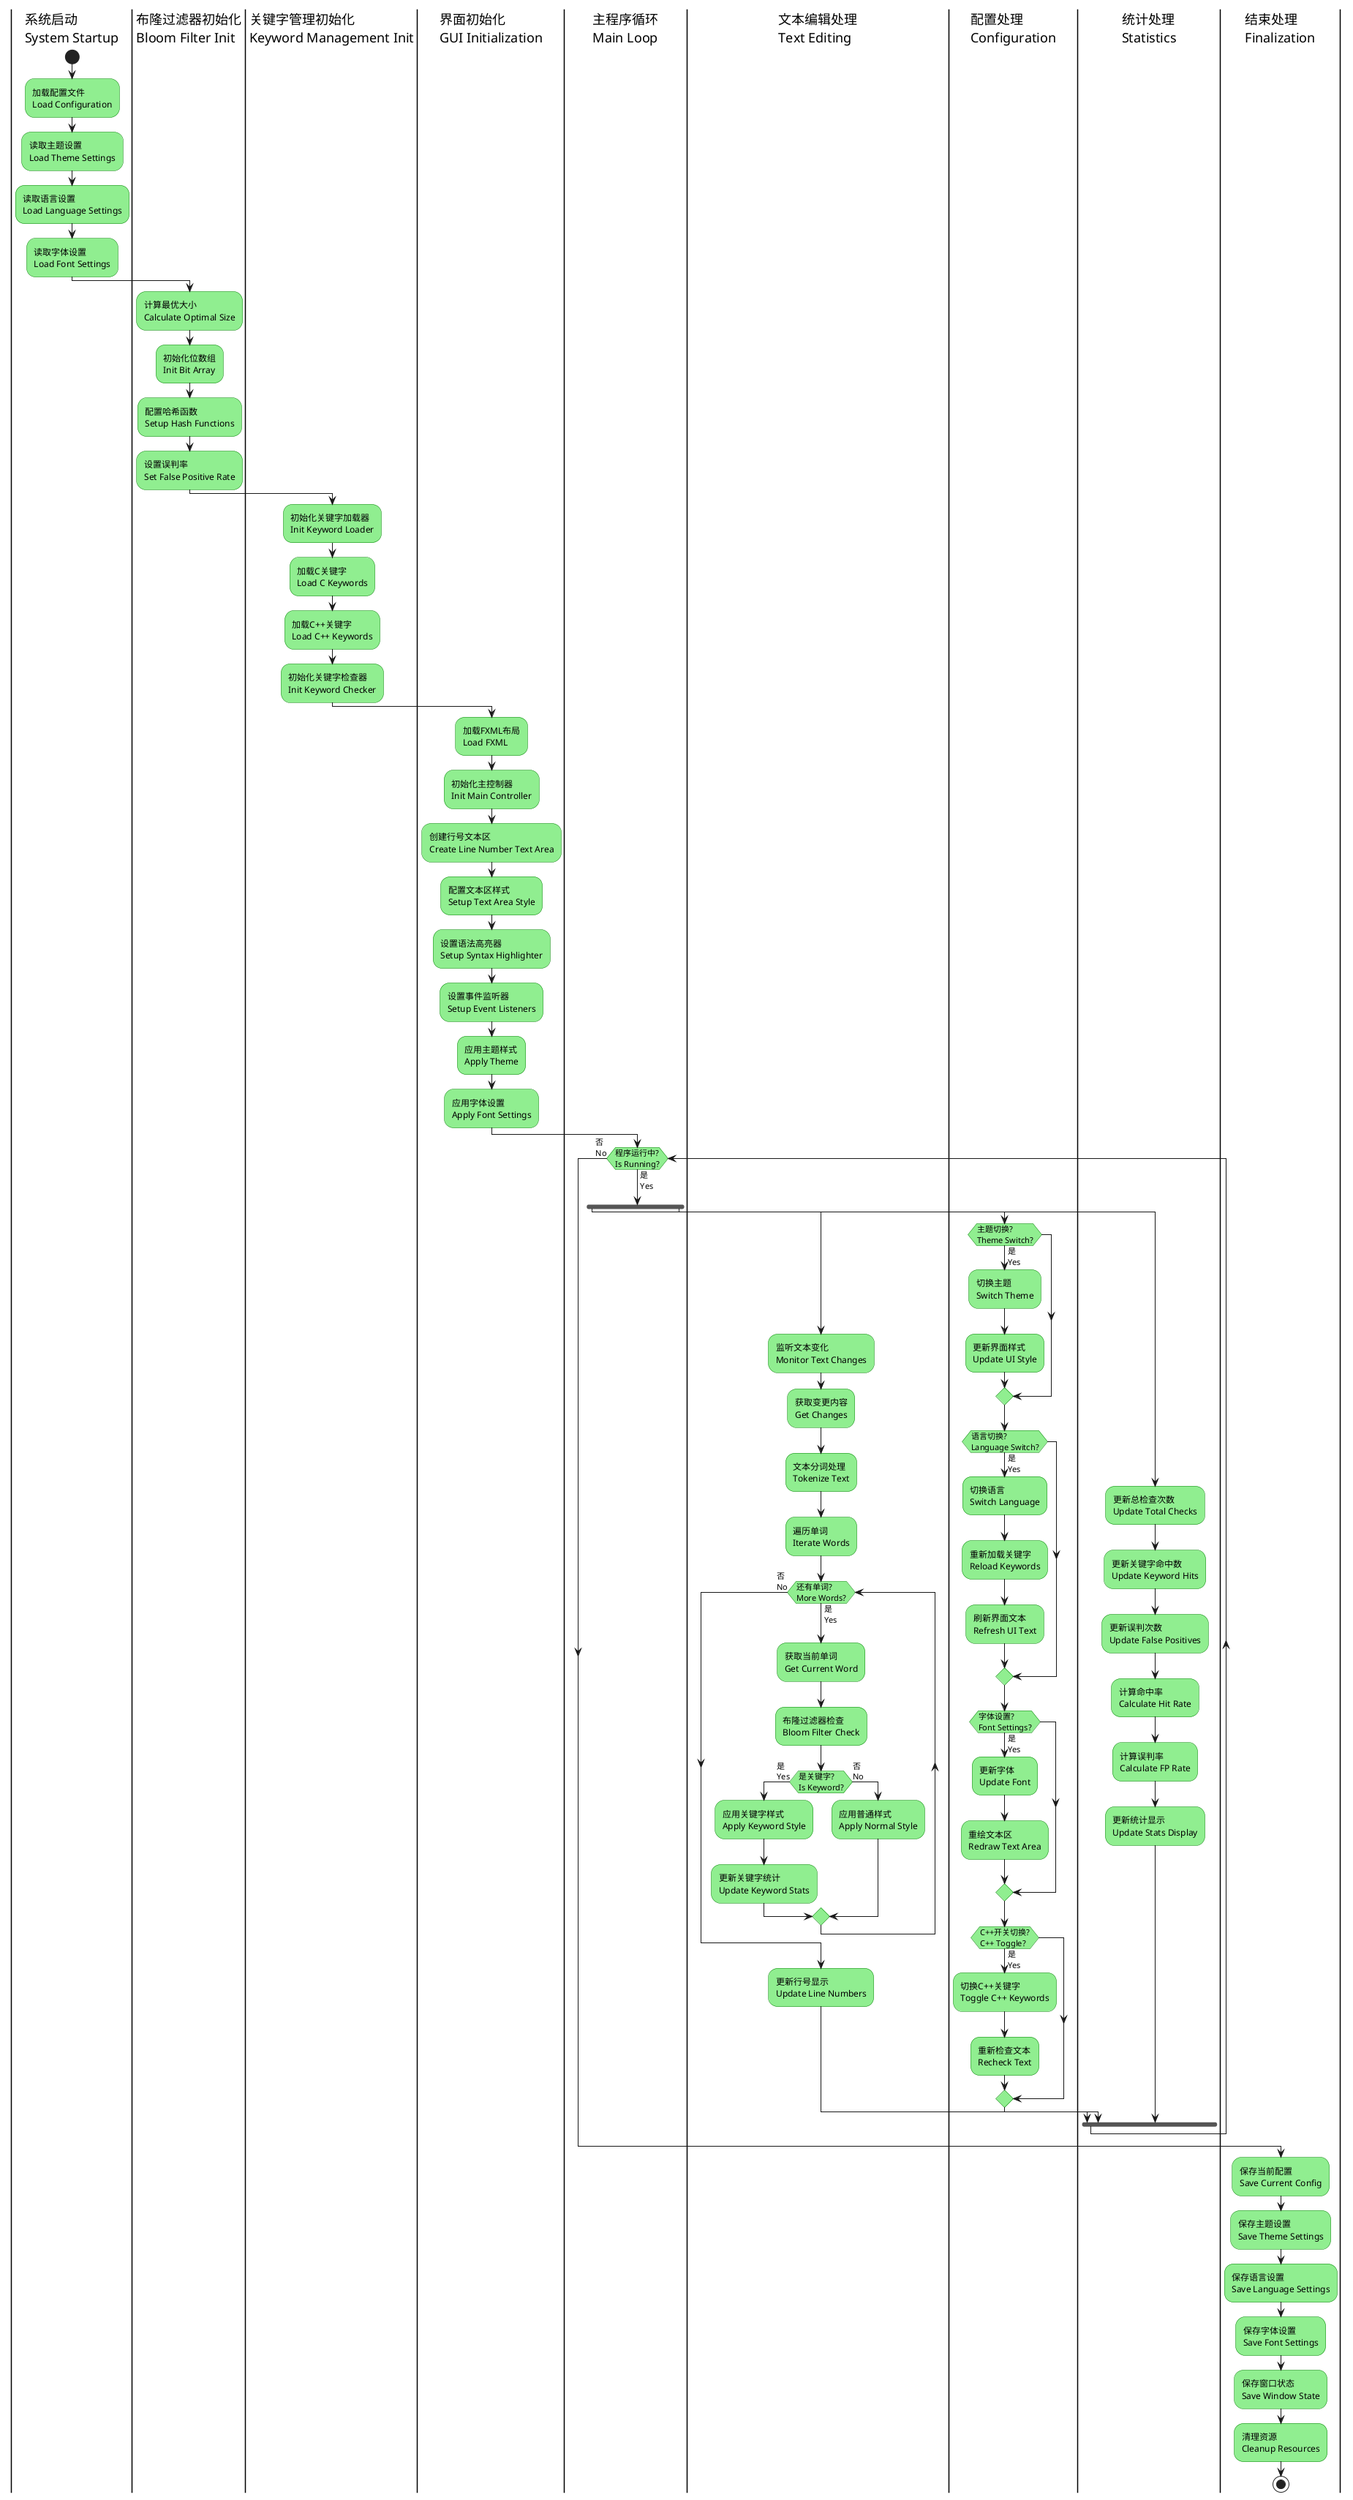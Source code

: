 @startuml 完整系统流程图

skinparam backgroundColor white
skinparam activity {
    BackgroundColor LightGreen
    BorderColor Green
    FontColor black
}

|系统启动\nSystem Startup|
start
:加载配置文件\nLoad Configuration;
:读取主题设置\nLoad Theme Settings;
:读取语言设置\nLoad Language Settings;
:读取字体设置\nLoad Font Settings;

|布隆过滤器初始化\nBloom Filter Init|
:计算最优大小\nCalculate Optimal Size;
:初始化位数组\nInit Bit Array;
:配置哈希函数\nSetup Hash Functions;
:设置误判率\nSet False Positive Rate;

|关键字管理初始化\nKeyword Management Init|
:初始化关键字加载器\nInit Keyword Loader;
:加载C关键字\nLoad C Keywords;
:加载C++关键字\nLoad C++ Keywords;
:初始化关键字检查器\nInit Keyword Checker;

|界面初始化\nGUI Initialization|
:加载FXML布局\nLoad FXML;
:初始化主控制器\nInit Main Controller;
:创建行号文本区\nCreate Line Number Text Area;
:配置文本区样式\nSetup Text Area Style;
:设置语法高亮器\nSetup Syntax Highlighter;
:设置事件监听器\nSetup Event Listeners;
:应用主题样式\nApply Theme;
:应用字体设置\nApply Font Settings;

|主程序循环\nMain Loop|
while (程序运行中?\nIs Running?) is (是\nYes)
    fork
        |文本编辑处理\nText Editing|
        :监听文本变化\nMonitor Text Changes;
        :获取变更内容\nGet Changes;
        :文本分词处理\nTokenize Text;
        :遍历单词\nIterate Words;
        while (还有单词?\nMore Words?) is (是\nYes)
            :获取当前单词\nGet Current Word;
            :布隆过滤器检查\nBloom Filter Check;
            if (是关键字?\nIs Keyword?) then (是\nYes)
                :应用关键字样式\nApply Keyword Style;
                :更新关键字统计\nUpdate Keyword Stats;
            else (否\nNo)
                :应用普通样式\nApply Normal Style;
            endif
        endwhile (否\nNo)
        :更新行号显示\nUpdate Line Numbers;

    fork again
        |配置处理\nConfiguration|
        if (主题切换?\nTheme Switch?) then (是\nYes)
            :切换主题\nSwitch Theme;
            :更新界面样式\nUpdate UI Style;
        endif
        if (语言切换?\nLanguage Switch?) then (是\nYes)
            :切换语言\nSwitch Language;
            :重新加载关键字\nReload Keywords;
            :刷新界面文本\nRefresh UI Text;
        endif
        if (字体设置?\nFont Settings?) then (是\nYes)
            :更新字体\nUpdate Font;
            :重绘文本区\nRedraw Text Area;
        endif
        if (C++开关切换?\nC++ Toggle?) then (是\nYes)
            :切换C++关键字\nToggle C++ Keywords;
            :重新检查文本\nRecheck Text;
        endif

    fork again
        |统计处理\nStatistics|
        :更新总检查次数\nUpdate Total Checks;
        :更新关键字命中数\nUpdate Keyword Hits;
        :更新误判次数\nUpdate False Positives;
        :计算命中率\nCalculate Hit Rate;
        :计算误判率\nCalculate FP Rate;
        :更新统计显示\nUpdate Stats Display;
    end fork
endwhile (否\nNo)

|结束处理\nFinalization|
:保存当前配置\nSave Current Config;
:保存主题设置\nSave Theme Settings;
:保存语言设置\nSave Language Settings;
:保存字体设置\nSave Font Settings;
:保存窗口状态\nSave Window State;
:清理资源\nCleanup Resources;
stop

@enduml